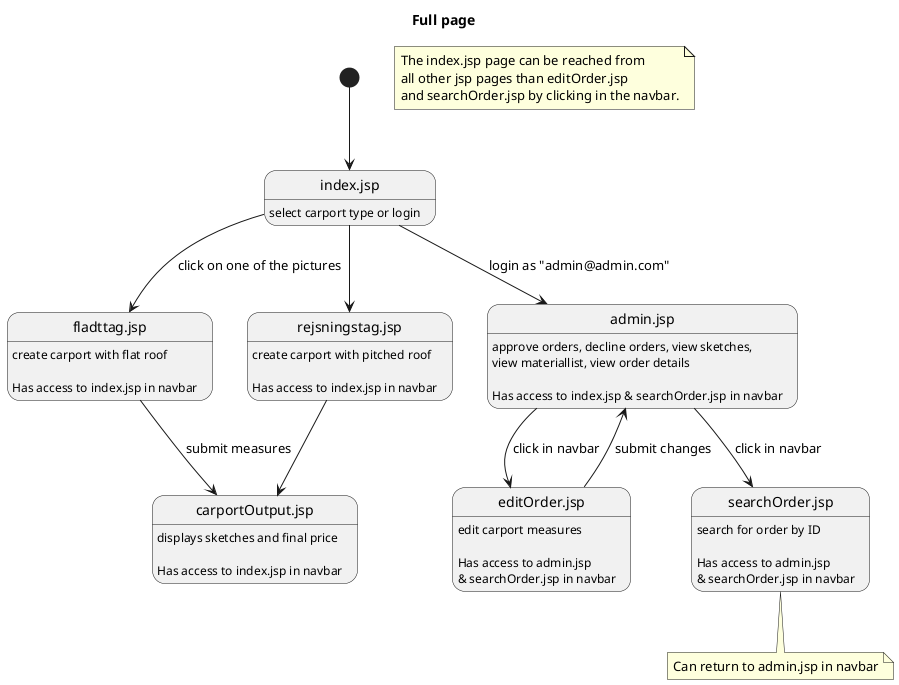 @startuml

Title Full page
State StartPage

[*] --> StartPage

StartPage --> FlatPage : click on one of the pictures
StartPage --> PitchPage

FlatPage --> OutputPage : submit measures
PitchPage --> OutputPage

StartPage --> AdminPage : login as "admin@admin.com"

AdminPage --> EditPage : click in navbar
AdminPage --> SearchPage : click in navbar

EditPage --> AdminPage : submit changes

note "The index.jsp page can be reached from \nall other jsp pages than editOrder.jsp \nand searchOrder.jsp by clicking in the navbar." as indexInfo

note bottom of SearchPage : Can return to admin.jsp in navbar

StartPage : select carport type or login
FlatPage : create carport with flat roof
FlatPage : \nHas access to index.jsp in navbar
PitchPage : create carport with pitched roof
PitchPage : \nHas access to index.jsp in navbar
OutputPage : displays sketches and final price
OutputPage : \nHas access to index.jsp in navbar
AdminPage : approve orders, decline orders, view sketches, \nview materiallist, view order details
AdminPage : \nHas access to index.jsp & searchOrder.jsp in navbar
EditPage : edit carport measures
EditPage : \nHas access to admin.jsp \n& searchOrder.jsp in navbar
SearchPage : search for order by ID
SearchPage : \nHas access to admin.jsp \n& searchOrder.jsp in navbar

state "index.jsp" as StartPage
state "fladttag.jsp" as FlatPage
state "rejsningstag.jsp" as PitchPage
state "admin.jsp" as AdminPage
state "editOrder.jsp" as EditPage
state "searchOrder.jsp" as SearchPage
state "carportOutput.jsp" as OutputPage

@enduml